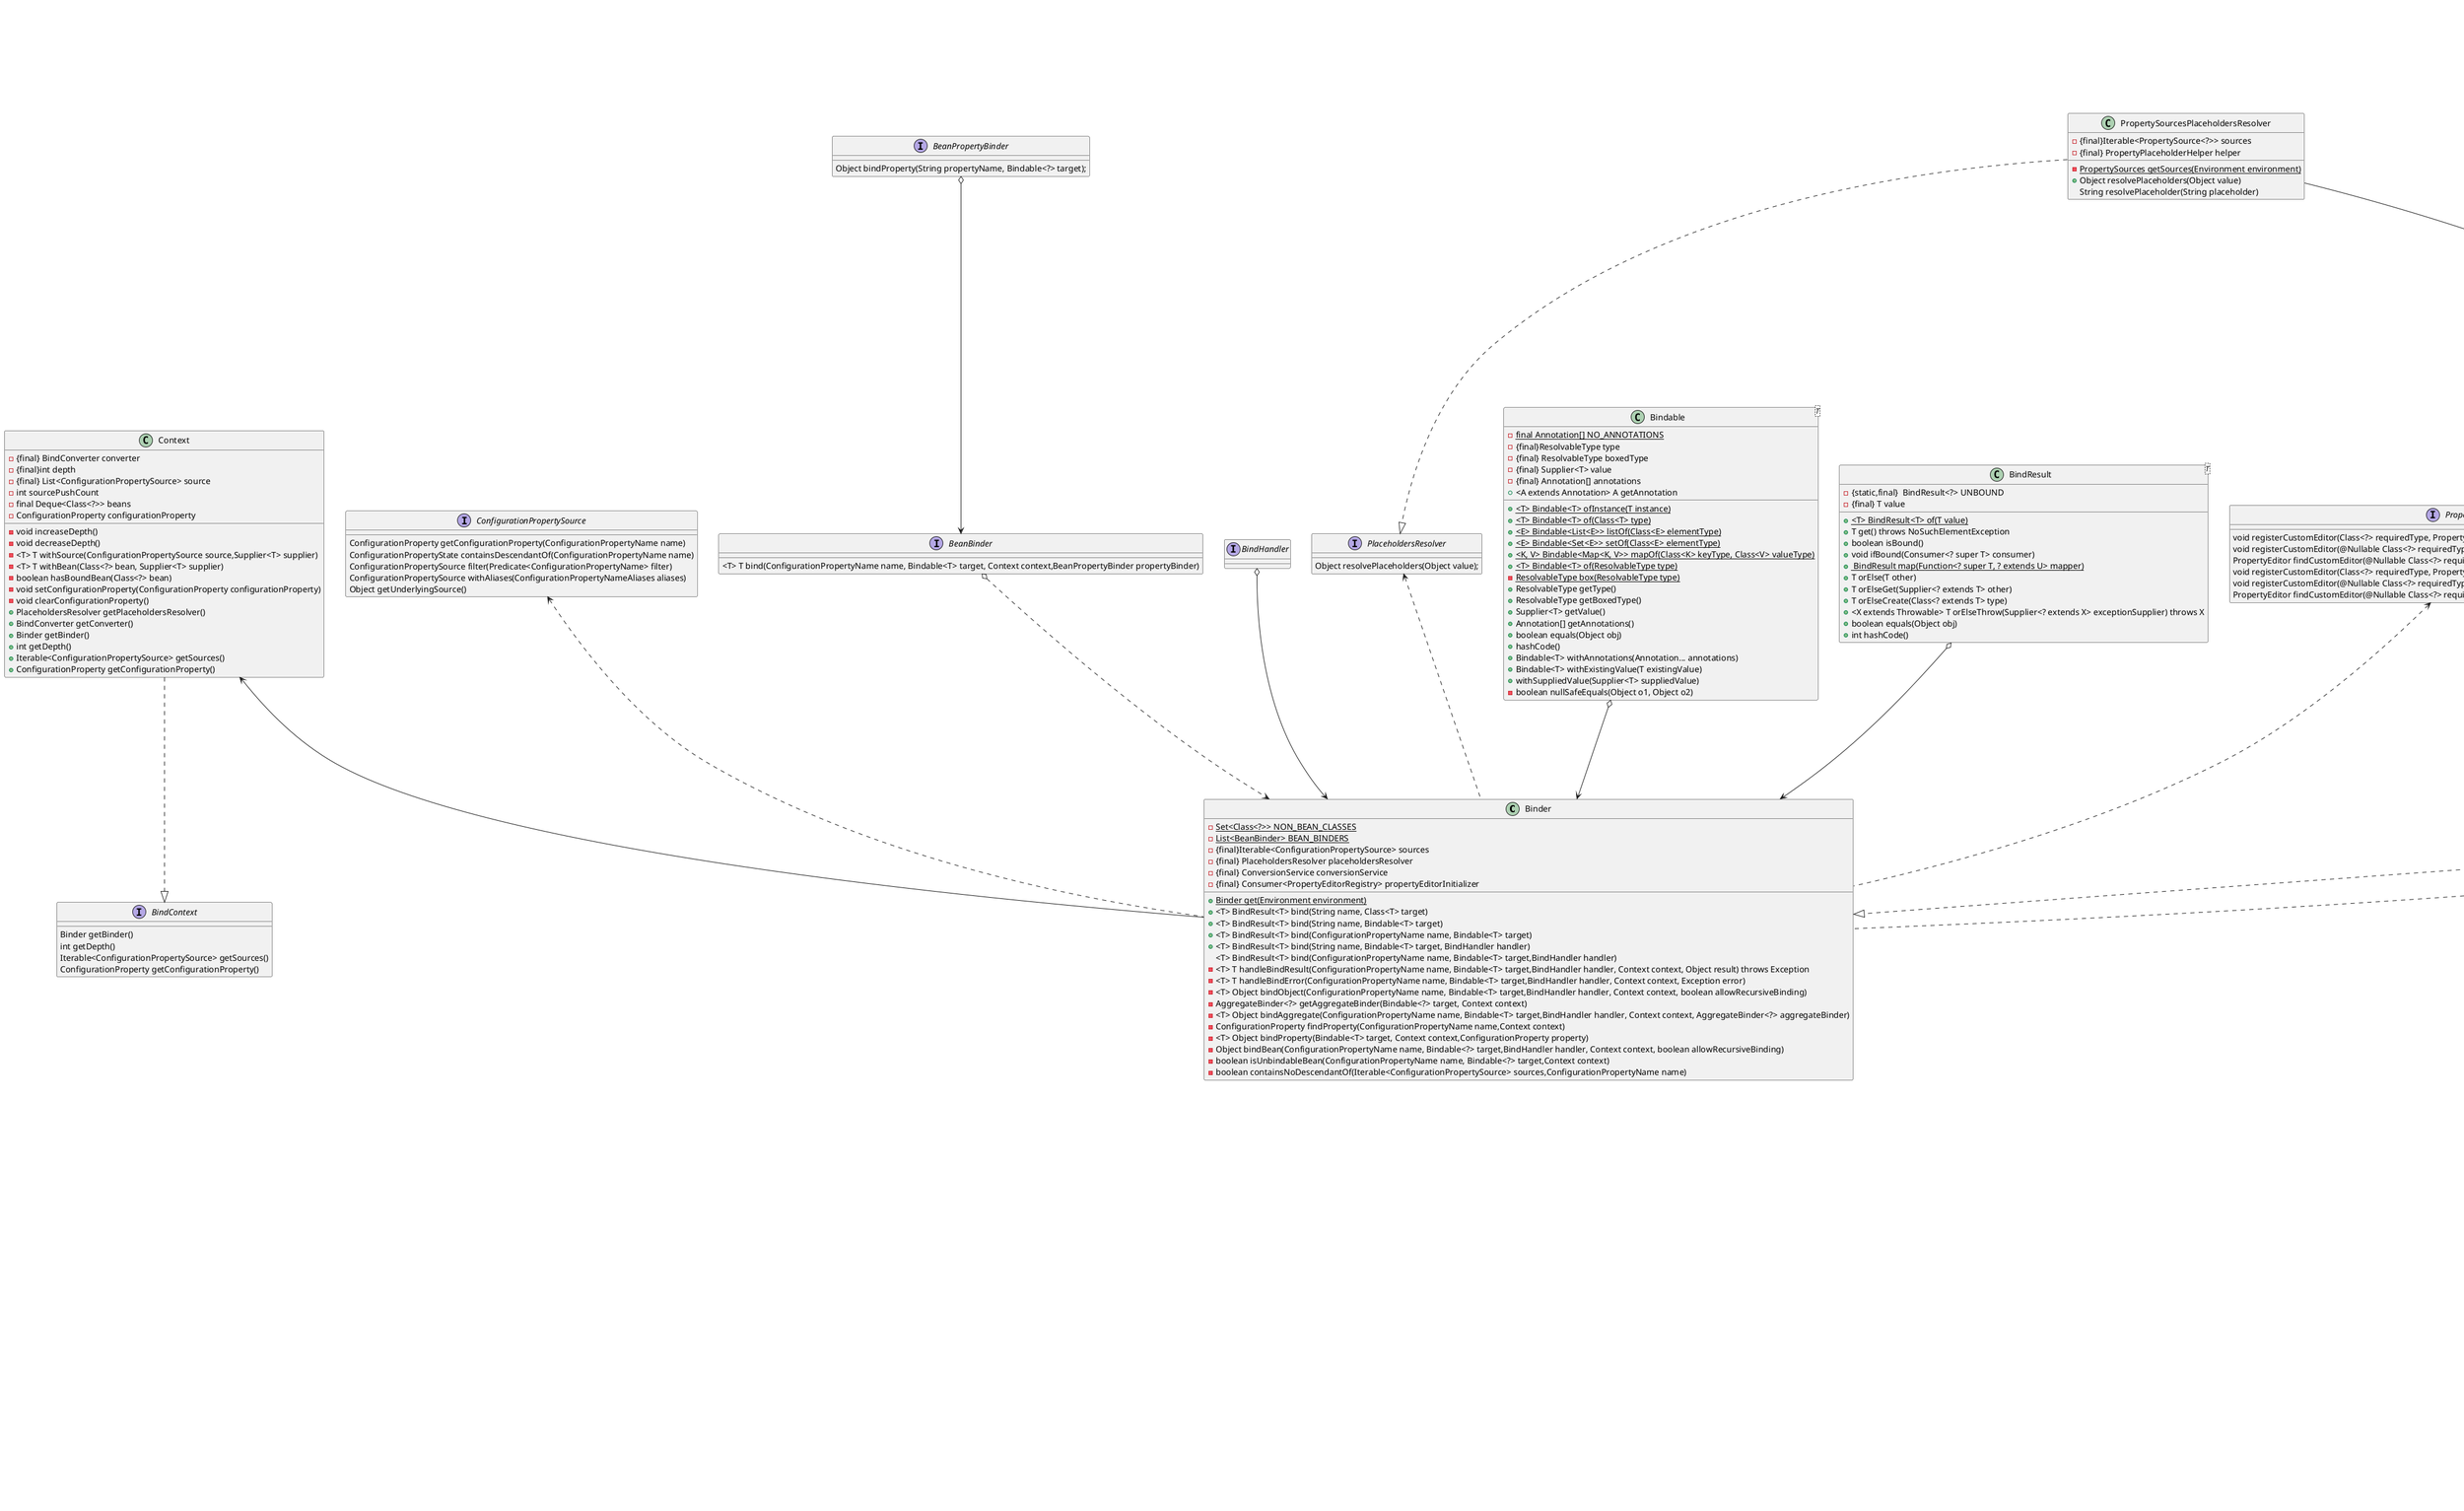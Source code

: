 @startuml
class Binder{
    -{static} Set<Class<?>> NON_BEAN_CLASSES
    -{static} List<BeanBinder> BEAN_BINDERS
    - {final}Iterable<ConfigurationPropertySource> sources
    -{final} PlaceholdersResolver placeholdersResolver
    -{final} ConversionService conversionService
    -{final} Consumer<PropertyEditorRegistry> propertyEditorInitializer
    +{static}  Binder get(Environment environment)
    +<T> BindResult<T> bind(String name, Class<T> target)
    +<T> BindResult<T> bind(String name, Bindable<T> target)
    +<T> BindResult<T> bind(ConfigurationPropertyName name, Bindable<T> target)
    +<T> BindResult<T> bind(String name, Bindable<T> target, BindHandler handler)
    <T> BindResult<T> bind(ConfigurationPropertyName name, Bindable<T> target,BindHandler handler)
    -<T> T handleBindResult(ConfigurationPropertyName name, Bindable<T> target,BindHandler handler, Context context, Object result) throws Exception
    -<T> T handleBindError(ConfigurationPropertyName name, Bindable<T> target,BindHandler handler, Context context, Exception error)
    -<T> Object bindObject(ConfigurationPropertyName name, Bindable<T> target,BindHandler handler, Context context, boolean allowRecursiveBinding)
    - AggregateBinder<?> getAggregateBinder(Bindable<?> target, Context context)
    - <T> Object bindAggregate(ConfigurationPropertyName name, Bindable<T> target,BindHandler handler, Context context, AggregateBinder<?> aggregateBinder)
    - ConfigurationProperty findProperty(ConfigurationPropertyName name,Context context)
    -  <T> Object bindProperty(Bindable<T> target, Context context,ConfigurationProperty property)
    - Object bindBean(ConfigurationPropertyName name, Bindable<?> target,BindHandler handler, Context context, boolean allowRecursiveBinding)
    -  boolean isUnbindableBean(ConfigurationPropertyName name, Bindable<?> target,Context context)
    -  boolean containsNoDescendantOf(Iterable<ConfigurationPropertySource> sources,ConfigurationPropertyName name)
}
class Context{
  -{final} BindConverter converter
  - {final}int depth
  -{final} List<ConfigurationPropertySource> source
  -int sourcePushCount
  - final Deque<Class<?>> beans
  -ConfigurationProperty configurationProperty
  -void increaseDepth()
  -  void decreaseDepth()
  -<T> T withSource(ConfigurationPropertySource source,Supplier<T> supplier)
  - <T> T withBean(Class<?> bean, Supplier<T> supplier)
  - boolean hasBoundBean(Class<?> bean)
  - void setConfigurationProperty(ConfigurationProperty configurationProperty)
  - void clearConfigurationProperty()
  + PlaceholdersResolver getPlaceholdersResolver()
  +  BindConverter getConverter()
  + Binder getBinder()
  + int getDepth()
  + Iterable<ConfigurationPropertySource> getSources()
  +  ConfigurationProperty getConfigurationProperty()
}
class ConfigurationProperty{
   -{final} ConfigurationPropertyName name
   -{final} Object value
   -{final} Origin origin
   {static} ConfigurationProperty of(ConfigurationPropertyName name,OriginTrackedValue value)
   {static} ConfigurationProperty of(ConfigurationPropertyName name, Object value,Origin origin)
   + ConfigurationPropertyName getName()
   + Object getValue()
   + Origin getOrigin()
   +  boolean equals(Object obj)
   + int hashCode()
   + String toString()
   +  int compareTo(ConfigurationProperty other)

}

class Bindable<T>{
    -{static} final Annotation[] NO_ANNOTATIONS
    -{final}ResolvableType type
    -{final} ResolvableType boxedType
    -{final} Supplier<T> value
    -{final} Annotation[] annotations
    +{static} <T> Bindable<T> ofInstance(T instance)
    +{static} <T> Bindable<T> of(Class<T> type)
    +{static} <E> Bindable<List<E>> listOf(Class<E> elementType)
    +{static} <E> Bindable<Set<E>> setOf(Class<E> elementType)
    +{static}  <K, V> Bindable<Map<K, V>> mapOf(Class<K> keyType, Class<V> valueType)
    +{static}  <T> Bindable<T> of(ResolvableType type)
    -{static} ResolvableType box(ResolvableType type)
    + ResolvableType getType()
    +  ResolvableType getBoxedType()
    + Supplier<T> getValue()
    +  Annotation[] getAnnotations()
    +  <A extends Annotation> A getAnnotation
    + boolean equals(Object obj)
    + hashCode()
    + Bindable<T> withAnnotations(Annotation... annotations)
    + Bindable<T> withExistingValue(T existingValue)
    + withSuppliedValue(Supplier<T> suppliedValue)
    - boolean nullSafeEquals(Object o1, Object o2)



}
class BindResult<T>{
   +{static}<T> BindResult<T> of(T value)
   -{static,final}  BindResult<?> UNBOUND
   -{final} T value
   + T get() throws NoSuchElementException
   + boolean isBound()
   + void ifBound(Consumer<? super T> consumer)
   + <U> BindResult<U> map(Function<? super T, ? extends U> mapper)
   +  T orElse(T other)
   + T orElseGet(Supplier<? extends T> other)
   + T orElseCreate(Class<? extends T> type)
   + <X extends Throwable> T orElseThrow(Supplier<? extends X> exceptionSupplier) throws X
   + boolean equals(Object obj)
   + int hashCode()

}
class ConfigurationPropertyName{
   -{static,final}  String EMPTY_STRING
   -{static,final}  ConfigurationPropertyName EMPTY
   - Elements elements;
   -{final}  CharSequence[] uniformElements;
   - String string;
   +{static}  boolean isValid(CharSequence name)
   +{static}  ConfigurationPropertyName of(CharSequence name)
   {static} ConfigurationPropertyName of(CharSequence name, boolean returnNullIfInvalid)
   -{static} List<Character> getInvalidChars(Elements elements, int index)
   -{static} ConfigurationPropertyName adapt(CharSequence name, char separator)
   -{static} ConfigurationPropertyName adapt(CharSequence name, char separator,Function<CharSequence, CharSequence> elementValueProcessor)
   +boolean isEmpty()
   +boolean isLastElementIndexed()
   +isIndexed(int elementIndex)
   + isNumericIndex(int elementIndex)
   + String getLastElement(Form form)
   + String getElement(int elementIndex, Form form)
   + convertToOriginalForm(CharSequence element)
   + convertToDashedElement(CharSequence element)
   + convertToUniformElement(CharSequence element)
   + CharSequence convertElement(CharSequence element, boolean lowercase,ElementCharPredicate filter)
   + int getNumberOfElements()
   + ConfigurationPropertyName append(String elementValue)
   + ConfigurationPropertyName chop(int size)
   + isParentOf(ConfigurationPropertyName name)
   + isAncestorOf(ConfigurationPropertyName name)
   + int compareTo(ConfigurationPropertyName other)
   + int compare(ConfigurationPropertyName n1, ConfigurationPropertyName n2)
   + int compare(String e1, ElementType type1, String e2, ElementType type2)
   + boolean equals(Object obj)
   + boolean elementEquals(Elements e1, Elements e2, int i)
   + int hashCode()
   + String toString()
   - String buildToString()
}

enum Form{
   ORIGINAL
   DASHED
   UNIFORM
}
class Elements{
 -{static,final} int[] NO_POSITION
 -{static,final} ElementType[] NO_TYPE
 -{static,final} Elements EMPTY
 -{final} CharSequence source;
 -{final} int size;
 -{final} int[] start;
 -{final} int[] end;
 -{final} ElementType[] type;
 -{final} CharSequence[] resolved;
 + Elements append(Elements additional)
 +  Elements chop(int size)
 - CharSequence[] newResolved(int size)
 + int getSize()
 + CharSequence get(int index)
 + int getLength(int index)
 + char charAt(int index, int charIndex)
 + ElementType getType(int index)
 + CharSequence getSource()
 + boolean canShortcutWithSource(ElementType requiredType)
 + boolean canShortcutWithSource(ElementType requiredType,ElementType alternativeType
}
class ElementsParser{
   -{static,final}  int DEFAULT_CAPACITY
   -{final} CharSequence source;
   -{final} char separator;
   -{final}  int size;
   -{final} int[] start;
   -{final} int[] end;
   -{final} ElementType[] type;
   -{final} CharSequence[] resolved;
   + {static} boolean isValidChar(char ch, int index)
   + {static} boolean isAlphaNumeric(char ch)
   - {static} boolean isAlpha(char ch)
   - {static} boolean isNumeric(char ch)
   + Elements parse()
   + Elements parse(Function<CharSequence, CharSequence> valueProcessor)
   -  ElementType updateType(ElementType existingType, char ch, int index)
   - add(int start, int end, ElementType type,Function<CharSequence, CharSequence> valueProcessor)
   - int[] expand(int[] src)
   - ElementType[] expand(ElementType[] src)
   - CharSequence[] expand(CharSequence[] src)


}
enum ElementType{
  		EMPTY(false)
  		UNIFORM(false)
  		DASHED(false)
  		NON_UNIFORM(false)
  		INDEXED(true)
        NUMERICALLY_INDEXED(true)
        + boolean isIndexed()
}
ConfigurationPropertyName <..o Form
ConfigurationPropertyName <--o Elements
Elements ..>ElementsParser
Elements ..>ElementType
ElementsParser ..>ElementType





class TypeConverterDelegate{
    -{static} PropertyEditorRegistrySupport propertyEditorRegistry;
    -{final} PropertyEditorRegistrySupport propertyEditorRegistry
    -{final} Object targetObject
    + <T> T convertIfNecessary(@Nullable String propertyName, @Nullable Object oldValue,Object newValue, @Nullable Class<T> requiredType)
    + <T> T convertIfNecessary(@Nullable String propertyName, @Nullable Object oldValue, @Nullable Object newValue,@Nullable Class<T> requiredType, @Nullable TypeDescriptor typeDescriptor)
    - Object attemptToConvertStringToEnum(Class<?> requiredType, String trimmedValue, Object currentConvertedValue)
    - PropertyEditor findDefaultEditor(@Nullable Class<?> requiredType)
    - Object doConvertValue(@Nullable Object oldValue, @Nullable Object newValue,@Nullable Class<?> requiredType, @Nullable PropertyEditor editor)
    - Object doConvertTextValue(@Nullable Object oldValue, String newTextValue, PropertyEditor editor)
    - Object convertToTypedArray(Object input, @Nullable String propertyName, Class<?> componentType)
    -  Collection<?> convertToTypedCollection(Collection<?> original, @Nullable String propertyName,Class<?> requiredType, @Nullable TypeDescriptor typeDescriptor)
    Map<?, ?> convertToTypedMap(Map<?, ?> original, @Nullable String propertyName,Class<?> requiredType, @Nullable TypeDescriptor typeDescriptor)
    String buildIndexedPropertyName(@Nullable String propertyName, int index)
    String buildKeyedPropertyName(@Nullable String propertyName, Object key)
    boolean canCreateCopy(Class<?> requiredType)
}


class PropertyEditorRegistrySupport{
    - ConversionService conversionService
    - boolean defaultEditorsActive
    - boolean configValueEditorsActive
    - Map<Class<?>, PropertyEditor> defaultEditors
    - Map<Class<?>, PropertyEditor> overriddenDefaultEditors
    - Map<Class<?>, PropertyEditor> customEditors
    - Map<String, CustomEditorHolder> customEditorsForPath
    - Map<Class<?>, PropertyEditor> customEditorCache
    + void setConversionService(@Nullable ConversionService conversionService)
    + ConversionService getConversionService()
    + void useConfigValueEditors()
    + void overrideDefaultEditor(Class<?> requiredType, PropertyEditor propertyEditor)
    + PropertyEditor getDefaultEditor(Class<?> requiredType)
    + registerCustomEditor(Class<?> requiredType, PropertyEditor propertyEditor)
    + void registerCustomEditor(@Nullable Class<?> requiredType, @Nullable String propertyPath, PropertyEditor propertyEditor)
    + PropertyEditor findCustomEditor(@Nullable Class<?> requiredType, @Nullable String propertyPath)
    + boolean hasCustomEditorForElement(@Nullable Class<?> elementType, @Nullable String propertyPath)
      Class<?> guessPropertyTypeFromEditors(String propertyName)
      copyCustomEditorsTo(PropertyEditorRegistry target, @Nullable String nestedProperty)
      void registerDefaultEditors()
      copyDefaultEditorsTo(PropertyEditorRegistrySupport target)
    - void createDefaultEditors()
    - PropertyEditor getCustomEditor(String propertyName, @Nullable Class<?> requiredType)
    - addStrippedPropertyPaths(List<String> strippedPaths, String nestedPath, String propertyPath)
}
class CustomEditorHolder{
    -{final} PropertyEditor propertyEditor
    -{final}  Class<?> registeredType
    - PropertyEditor getPropertyEditor()
    - Class<?> getRegisteredType()
    - PropertyEditor getPropertyEditor(@Nullable Class<?> requiredType)

}
interface PropertyEditorRegistry{
    void registerCustomEditor(Class<?> requiredType, PropertyEditor propertyEditor)
    void registerCustomEditor(@Nullable Class<?> requiredType, @Nullable String propertyPath, PropertyEditor propertyEditor)
    PropertyEditor findCustomEditor(@Nullable Class<?> requiredType, @Nullable String propertyPath)
}


ResolvableTypeDescriptor --|>TypeDescriptor
PropertyEditorRegistrySupport o-->CustomEditorHolder
CustomEditorHolder ..> PropertyEditor

abstract class AggregateBinder<T>{
    -{final} Context context
    + Object bind(ConfigurationPropertyName name, Bindable<?> target,AggregateElementBinder elementBinder)
    abstract boolean isAllowRecursiveBinding(ConfigurationPropertySource source)
    abstract bindAggregate(ConfigurationPropertyName name,Bindable<?> target, AggregateElementBinder elementBinder)
    abstract T merge(Supplier<T> existing, T additional)
    final Context getContext()
}
abstract IndexedElementsBinder<T>{
    -{static,final} String INDEX_ZERO
    {final} bindIndexed(ConfigurationPropertyName name, Bindable<?> target,AggregateElementBinder elementBinder, ResolvableType aggregateType,ResolvableType elementType, IndexedCollectionSupplier result)
    - bindIndexed(ConfigurationPropertySource source,ConfigurationPropertyName root, Bindable<?> target,AggregateElementBinder elementBinder, IndexedCollectionSupplier collection,ResolvableType aggregateType, ResolvableType elementType)
    - bindValue(Bindable<?> target, Collection<Object> collection,ResolvableType aggregateType, ResolvableType elementType, Object value)
    - bindIndexed(ConfigurationPropertySource source,ConfigurationPropertyName root, AggregateElementBinder elementBinder,IndexedCollectionSupplier collection, ResolvableType elementType)
    - MultiValueMap<String, ConfigurationProperty> getKnownIndexedChildren(ConfigurationPropertySource source, ConfigurationPropertyName root)
    - assertNoUnboundChildren(MultiValueMap<String, ConfigurationProperty> children)
    - <C> C convert(Object value, ResolvableType type, Annotation... annotations)
}
class CollectionBinder{
 Object bindAggregate(ConfigurationPropertyName name, Bindable<?> target,AggregateElementBinder elementBinder)
 Collection<Object> merge(Supplier<Collection<Object>> existing,Collection<Object> additional)
 - Collection<Object> getExistingIfPossible(Supplier<Collection<Object>> existing)
 - Collection<Object> copyIfPossible(Collection<Object> collection)
 - Collection<Object> createNewCollection(Collection<Object> collection)
}
class ArrayBinder{
  bindAggregate(ConfigurationPropertyName name, Bindable<?> target,AggregateElementBinder elementBinder)
  Object merge(Supplier<Object> existing, Object additional)
}

interface AggregateElementBinder{
    Object bind(ConfigurationPropertyName name, Bindable<?> target)
    bind(ConfigurationPropertyName name, Bindable<?> target,ConfigurationPropertySource source)
}

interface BindContext{
Binder getBinder()
int getDepth()
Iterable<ConfigurationPropertySource> getSources()
ConfigurationProperty getConfigurationProperty()
}
class JavaBeanBinder{
    <T> T bind(ConfigurationPropertyName name, Bindable<T> target, Context context,BeanPropertyBinder propertyBinder)
    boolean hasKnownBindableProperties(ConfigurationPropertyName name,Context context)
    bind(BeanPropertyBinder propertyBinder, Bean<T> bean,BeanSupplier<T> beanSupplier)
    <T> boolean bind(BeanSupplier<T> beanSupplier,BeanPropertyBinder propertyBinder, BeanProperty property)
}
class Bean<T>{
    -{static} Bean<?> cached
    -{final} Class<?> type
    -{final} ResolvableType resolvableType
    -{final} Map<String, BeanProperty> properties
    + {static} <T> Bean<T> get(Bindable<T> bindable, boolean canCallGetValue)
    - {static} static boolean isInstantiable(Class<?> type)
    + Class<?> getType()
    + Map<String, BeanProperty> getProperties()
    + BeanSupplier<T> getSupplier(Bindable<T> target)
    - void putProperties(Class<?> type)
    - boolean isCandidate(Method method)
    - void addMethod(Method method)
    - void addMethodIfPossible(Method method, String prefix, int parameterCount,BiConsumer<BeanProperty, Method> consumer)
    - BeanProperty getBeanProperty(String name)
    - void addField(Field field)
}
class BeanProperty{
 - {final} String name
 - {final} ResolvableType declaringClassType
 - {final} Method getter
 - {final} Method setter
 - {final} Field field
 + void addGetter(Method getter)
 + void addSetter(Method setter)
 + void addField(Field field)
 + String getName()
 + ResolvableType getType()
 + Annotation[] getAnnotations()
 + Supplier<Object> getValue(Supplier<?> instance)
 + isSettable()
}
interface BeanBinder{
    <T> T bind(ConfigurationPropertyName name, Bindable<T> target, Context context,BeanPropertyBinder propertyBinder)
}
interface BeanPropertyBinder{
    Object bindProperty(String propertyName, Bindable<?> target);
}

interface PropertyEditorRegistry{
	void registerCustomEditor(Class<?> requiredType, PropertyEditor propertyEditor)
	void registerCustomEditor(@Nullable Class<?> requiredType, @Nullable String propertyPath, PropertyEditor propertyEditor)
	PropertyEditor findCustomEditor(@Nullable Class<?> requiredType, @Nullable String propertyPath)
}

interface ConfigurationPropertySource{
    ConfigurationProperty getConfigurationProperty(ConfigurationPropertyName name)
    ConfigurationPropertyState containsDescendantOf(ConfigurationPropertyName name)
    ConfigurationPropertySource filter(Predicate<ConfigurationPropertyName> filter)
    ConfigurationPropertySource withAliases(ConfigurationPropertyNameAliases aliases)
     Object getUnderlyingSource()
}
class PropertySourcesPlaceholdersResolver{
   - {final}Iterable<PropertySource<?>> sources
   - {final} PropertyPlaceholderHelper helper
   - {static} PropertySources getSources(Environment environment)
   + Object resolvePlaceholders(Object value)
     String resolvePlaceholder(String placeholder)

}
class PropertyPlaceholderHelper{
  -{static} Map<String, String> wellKnownSimplePrefixes
  -{final} String placeholderPrefix
  -{final} String placeholderSuffix
  -{final}  String simplePrefix
  -{final} String valueSeparator
  + String replacePlaceholders(String value, final Properties properties)
  + String replacePlaceholders(String value, PlaceholderResolver placeholderResolver)
  + String parseStringValue(String value, PlaceholderResolver placeholderResolver, Set<String> visitedPlaceholders)
  - int findPlaceholderEndIndex(CharSequence buf, int startIndex)
}
interface PlaceholdersResolver{
   Object resolvePlaceholders(Object value);

}
interface BindHandler{
}
interface OriginProvider{
}
interface Comparable{
}
CollectionBinder --|>IndexedElementsBinder
ArrayBinder --|>IndexedElementsBinder
IndexedElementsBinder --|>AggregateBinder
AggregateBinder -->AggregateElementBinder
PropertySourcesPlaceholdersResolver -->PropertyPlaceholderHelper
PropertySourcesPlaceholdersResolver ..|>PlaceholdersResolver
BeanBinder o..>Binder
JavaBeanBinder ..|>Binder
JavaBeanBinder -->Bean
JavaBeanBinder -->BeanProperty
BeanProperty o-->Bean
BeanPropertyBinder o-->BeanBinder
ConfigurationPropertySource <..Binder
PlaceholdersResolver<.. Binder
ConfigurationPropertyName<.. Binder
PropertyEditorRegistry<.. Binder
Bindable o-->Binder
BindResult o-->Binder
BindHandler o-->Binder
Context ..|>BindContext
ConfigurationProperty ..|>OriginProvider
ConfigurationProperty ..|>Comparable
Context <--Binder
ConfigurationProperty <-- ConfigurationPropertyName
@enduml